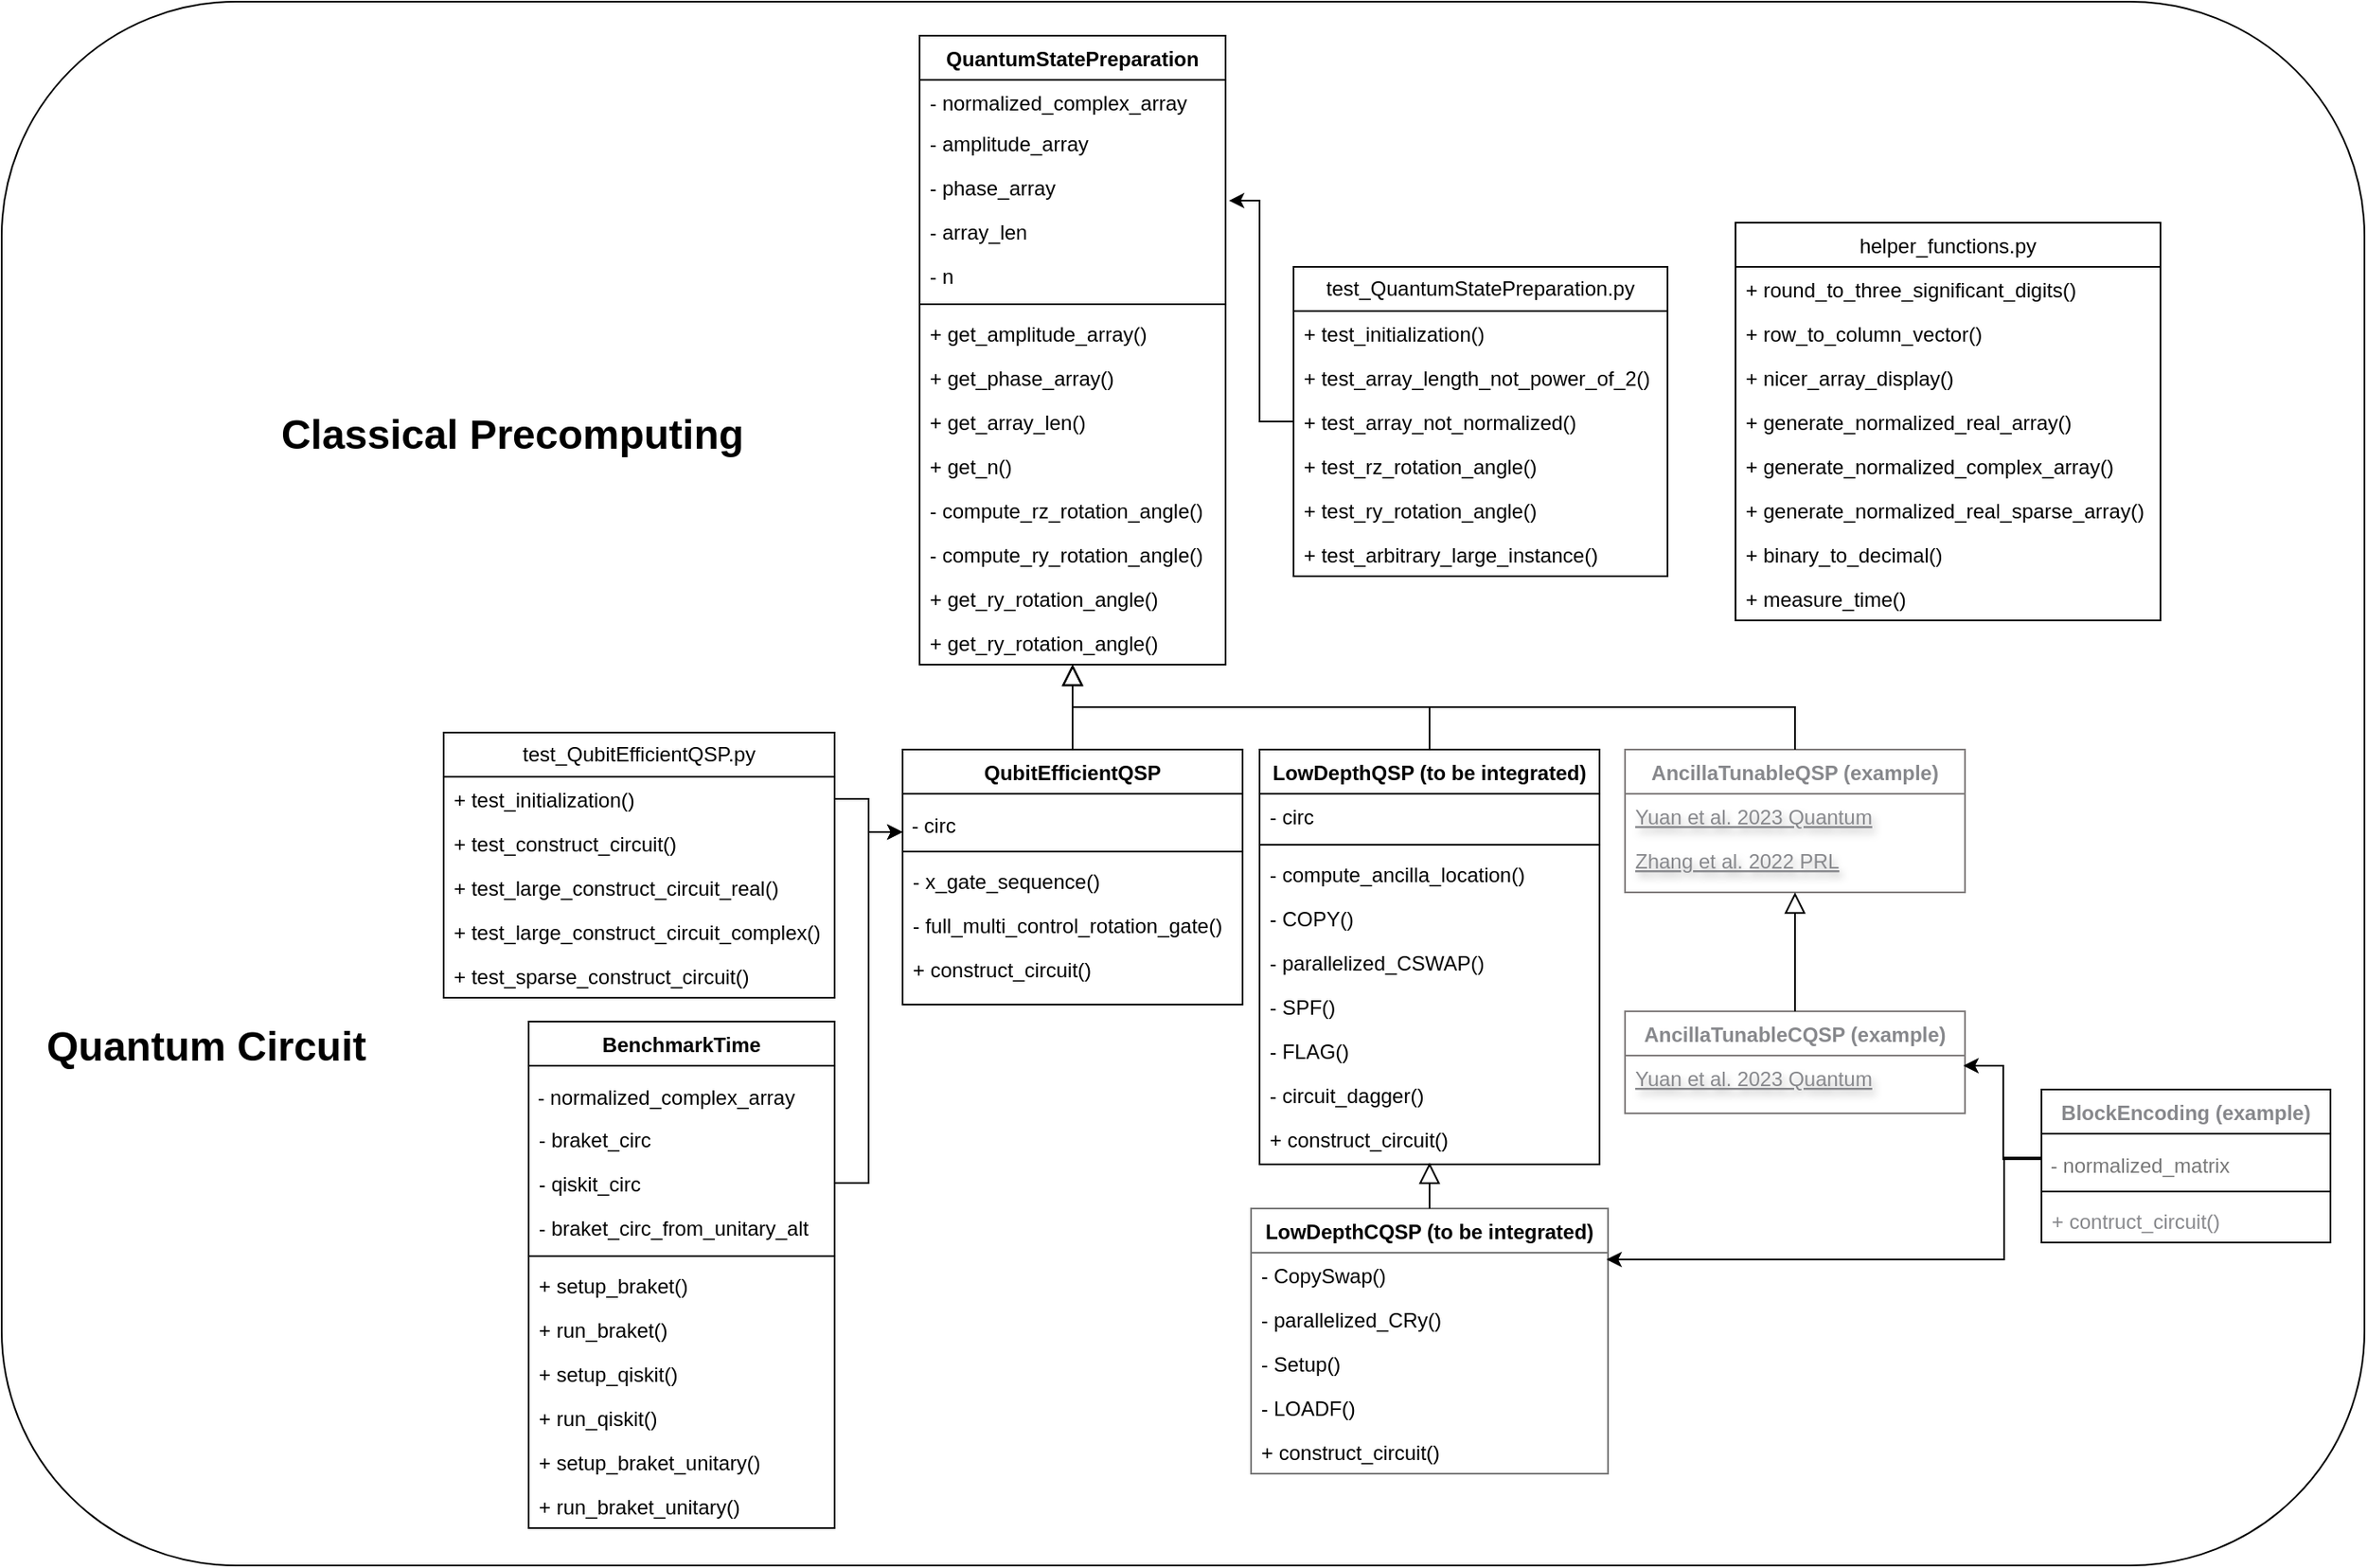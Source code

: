<mxfile version="24.7.7">
  <diagram name="Page-1" id="GDY01lM6-TZ5Yz9KATBe">
    <mxGraphModel dx="2284" dy="708" grid="1" gridSize="10" guides="1" tooltips="1" connect="1" arrows="1" fold="1" page="1" pageScale="1" pageWidth="850" pageHeight="1100" math="0" shadow="0">
      <root>
        <mxCell id="0" />
        <mxCell id="1" parent="0" />
        <mxCell id="MtnFRwJxuhNb7SPrhrji-2" value="" style="rounded=1;whiteSpace=wrap;html=1;" vertex="1" parent="1">
          <mxGeometry x="-310" y="100" width="1390" height="920" as="geometry" />
        </mxCell>
        <mxCell id="JEXR0wBgpwOyjaMerDWv-2" value="QuantumStatePreparation" style="swimlane;fontStyle=1;align=center;verticalAlign=top;childLayout=stackLayout;horizontal=1;startSize=26;horizontalStack=0;resizeParent=1;resizeLast=0;collapsible=1;marginBottom=0;rounded=0;shadow=0;strokeWidth=1;" parent="1" vertex="1">
          <mxGeometry x="230" y="120" width="180" height="370" as="geometry">
            <mxRectangle x="230" y="140" width="160" height="26" as="alternateBounds" />
          </mxGeometry>
        </mxCell>
        <mxCell id="JEXR0wBgpwOyjaMerDWv-3" value="- normalized_complex_array" style="text;align=left;verticalAlign=top;spacingLeft=4;spacingRight=4;overflow=hidden;rotatable=0;points=[[0,0.5],[1,0.5]];portConstraint=eastwest;" parent="JEXR0wBgpwOyjaMerDWv-2" vertex="1">
          <mxGeometry y="26" width="180" height="24" as="geometry" />
        </mxCell>
        <mxCell id="JEXR0wBgpwOyjaMerDWv-4" value="- amplitude_array" style="text;align=left;verticalAlign=top;spacingLeft=4;spacingRight=4;overflow=hidden;rotatable=0;points=[[0,0.5],[1,0.5]];portConstraint=eastwest;rounded=0;shadow=0;html=0;" parent="JEXR0wBgpwOyjaMerDWv-2" vertex="1">
          <mxGeometry y="50" width="180" height="26" as="geometry" />
        </mxCell>
        <mxCell id="JEXR0wBgpwOyjaMerDWv-5" value="- phase_array" style="text;align=left;verticalAlign=top;spacingLeft=4;spacingRight=4;overflow=hidden;rotatable=0;points=[[0,0.5],[1,0.5]];portConstraint=eastwest;rounded=0;shadow=0;html=0;" parent="JEXR0wBgpwOyjaMerDWv-2" vertex="1">
          <mxGeometry y="76" width="180" height="26" as="geometry" />
        </mxCell>
        <mxCell id="JEXR0wBgpwOyjaMerDWv-6" value="- array_len" style="text;align=left;verticalAlign=top;spacingLeft=4;spacingRight=4;overflow=hidden;rotatable=0;points=[[0,0.5],[1,0.5]];portConstraint=eastwest;rounded=0;shadow=0;html=0;" parent="JEXR0wBgpwOyjaMerDWv-2" vertex="1">
          <mxGeometry y="102" width="180" height="26" as="geometry" />
        </mxCell>
        <mxCell id="JEXR0wBgpwOyjaMerDWv-7" value="- n" style="text;align=left;verticalAlign=top;spacingLeft=4;spacingRight=4;overflow=hidden;rotatable=0;points=[[0,0.5],[1,0.5]];portConstraint=eastwest;rounded=0;shadow=0;html=0;" parent="JEXR0wBgpwOyjaMerDWv-2" vertex="1">
          <mxGeometry y="128" width="180" height="26" as="geometry" />
        </mxCell>
        <mxCell id="JEXR0wBgpwOyjaMerDWv-9" value="" style="line;html=1;strokeWidth=1;align=left;verticalAlign=middle;spacingTop=-1;spacingLeft=3;spacingRight=3;rotatable=0;labelPosition=right;points=[];portConstraint=eastwest;" parent="JEXR0wBgpwOyjaMerDWv-2" vertex="1">
          <mxGeometry y="154" width="180" height="8" as="geometry" />
        </mxCell>
        <mxCell id="JEXR0wBgpwOyjaMerDWv-10" value="+ get_amplitude_array()&#xa;" style="text;align=left;verticalAlign=top;spacingLeft=4;spacingRight=4;overflow=hidden;rotatable=0;points=[[0,0.5],[1,0.5]];portConstraint=eastwest;" parent="JEXR0wBgpwOyjaMerDWv-2" vertex="1">
          <mxGeometry y="162" width="180" height="26" as="geometry" />
        </mxCell>
        <mxCell id="JEXR0wBgpwOyjaMerDWv-11" value="+ get_phase_array()" style="text;align=left;verticalAlign=top;spacingLeft=4;spacingRight=4;overflow=hidden;rotatable=0;points=[[0,0.5],[1,0.5]];portConstraint=eastwest;" parent="JEXR0wBgpwOyjaMerDWv-2" vertex="1">
          <mxGeometry y="188" width="180" height="26" as="geometry" />
        </mxCell>
        <mxCell id="JEXR0wBgpwOyjaMerDWv-12" value="+ get_array_len()" style="text;align=left;verticalAlign=top;spacingLeft=4;spacingRight=4;overflow=hidden;rotatable=0;points=[[0,0.5],[1,0.5]];portConstraint=eastwest;" parent="JEXR0wBgpwOyjaMerDWv-2" vertex="1">
          <mxGeometry y="214" width="180" height="26" as="geometry" />
        </mxCell>
        <mxCell id="JEXR0wBgpwOyjaMerDWv-13" value="+ get_n()" style="text;align=left;verticalAlign=top;spacingLeft=4;spacingRight=4;overflow=hidden;rotatable=0;points=[[0,0.5],[1,0.5]];portConstraint=eastwest;" parent="JEXR0wBgpwOyjaMerDWv-2" vertex="1">
          <mxGeometry y="240" width="180" height="26" as="geometry" />
        </mxCell>
        <mxCell id="JEXR0wBgpwOyjaMerDWv-14" value="- compute_rz_rotation_angle()" style="text;align=left;verticalAlign=top;spacingLeft=4;spacingRight=4;overflow=hidden;rotatable=0;points=[[0,0.5],[1,0.5]];portConstraint=eastwest;" parent="JEXR0wBgpwOyjaMerDWv-2" vertex="1">
          <mxGeometry y="266" width="180" height="26" as="geometry" />
        </mxCell>
        <mxCell id="JEXR0wBgpwOyjaMerDWv-15" value="- compute_ry_rotation_angle()" style="text;align=left;verticalAlign=top;spacingLeft=4;spacingRight=4;overflow=hidden;rotatable=0;points=[[0,0.5],[1,0.5]];portConstraint=eastwest;" parent="JEXR0wBgpwOyjaMerDWv-2" vertex="1">
          <mxGeometry y="292" width="180" height="26" as="geometry" />
        </mxCell>
        <mxCell id="JEXR0wBgpwOyjaMerDWv-16" value="+ get_ry_rotation_angle()" style="text;align=left;verticalAlign=top;spacingLeft=4;spacingRight=4;overflow=hidden;rotatable=0;points=[[0,0.5],[1,0.5]];portConstraint=eastwest;" parent="JEXR0wBgpwOyjaMerDWv-2" vertex="1">
          <mxGeometry y="318" width="180" height="26" as="geometry" />
        </mxCell>
        <mxCell id="JEXR0wBgpwOyjaMerDWv-17" value="+ get_ry_rotation_angle()" style="text;align=left;verticalAlign=top;spacingLeft=4;spacingRight=4;overflow=hidden;rotatable=0;points=[[0,0.5],[1,0.5]];portConstraint=eastwest;" parent="JEXR0wBgpwOyjaMerDWv-2" vertex="1">
          <mxGeometry y="344" width="180" height="26" as="geometry" />
        </mxCell>
        <mxCell id="JEXR0wBgpwOyjaMerDWv-22" value="" style="endArrow=block;endSize=10;endFill=0;shadow=0;strokeWidth=1;rounded=0;curved=0;edgeStyle=elbowEdgeStyle;elbow=vertical;" parent="1" target="JEXR0wBgpwOyjaMerDWv-2" edge="1">
          <mxGeometry width="160" relative="1" as="geometry">
            <mxPoint x="320" y="540" as="sourcePoint" />
            <mxPoint x="200" y="203" as="targetPoint" />
          </mxGeometry>
        </mxCell>
        <mxCell id="JEXR0wBgpwOyjaMerDWv-23" value="" style="endArrow=block;endSize=10;endFill=0;shadow=0;strokeWidth=1;rounded=0;curved=0;edgeStyle=elbowEdgeStyle;elbow=vertical;" parent="1" target="JEXR0wBgpwOyjaMerDWv-2" edge="1">
          <mxGeometry width="160" relative="1" as="geometry">
            <mxPoint x="530" y="540" as="sourcePoint" />
            <mxPoint x="310" y="271" as="targetPoint" />
          </mxGeometry>
        </mxCell>
        <mxCell id="JEXR0wBgpwOyjaMerDWv-24" value="BenchmarkTime" style="swimlane;fontStyle=1;align=center;verticalAlign=top;childLayout=stackLayout;horizontal=1;startSize=26;horizontalStack=0;resizeParent=1;resizeLast=0;collapsible=1;marginBottom=0;rounded=0;shadow=0;strokeWidth=1;" parent="1" vertex="1">
          <mxGeometry y="700" width="180" height="298" as="geometry">
            <mxRectangle y="614" width="160" height="26" as="alternateBounds" />
          </mxGeometry>
        </mxCell>
        <mxCell id="JEXR0wBgpwOyjaMerDWv-25" value="&lt;font style=&quot;font-size: 12px; font-weight: normal;&quot;&gt;&amp;nbsp;- normalized_complex_array&lt;/font&gt;" style="text;strokeColor=none;fillColor=none;html=1;fontSize=24;fontStyle=1;verticalAlign=middle;align=left;" parent="JEXR0wBgpwOyjaMerDWv-24" vertex="1">
          <mxGeometry y="26" width="180" height="30" as="geometry" />
        </mxCell>
        <mxCell id="JEXR0wBgpwOyjaMerDWv-26" value="- braket_circ" style="text;align=left;verticalAlign=top;spacingLeft=4;spacingRight=4;overflow=hidden;rotatable=0;points=[[0,0.5],[1,0.5]];portConstraint=eastwest;" parent="JEXR0wBgpwOyjaMerDWv-24" vertex="1">
          <mxGeometry y="56" width="180" height="26" as="geometry" />
        </mxCell>
        <mxCell id="JEXR0wBgpwOyjaMerDWv-27" value="- qiskit_circ" style="text;align=left;verticalAlign=top;spacingLeft=4;spacingRight=4;overflow=hidden;rotatable=0;points=[[0,0.5],[1,0.5]];portConstraint=eastwest;rounded=0;shadow=0;html=0;" parent="JEXR0wBgpwOyjaMerDWv-24" vertex="1">
          <mxGeometry y="82" width="180" height="26" as="geometry" />
        </mxCell>
        <mxCell id="JEXR0wBgpwOyjaMerDWv-28" value="- braket_circ_from_unitary_alt" style="text;align=left;verticalAlign=top;spacingLeft=4;spacingRight=4;overflow=hidden;rotatable=0;points=[[0,0.5],[1,0.5]];portConstraint=eastwest;rounded=0;shadow=0;html=0;" parent="JEXR0wBgpwOyjaMerDWv-24" vertex="1">
          <mxGeometry y="108" width="180" height="26" as="geometry" />
        </mxCell>
        <mxCell id="JEXR0wBgpwOyjaMerDWv-29" value="" style="line;html=1;strokeWidth=1;align=left;verticalAlign=middle;spacingTop=-1;spacingLeft=3;spacingRight=3;rotatable=0;labelPosition=right;points=[];portConstraint=eastwest;" parent="JEXR0wBgpwOyjaMerDWv-24" vertex="1">
          <mxGeometry y="134" width="180" height="8" as="geometry" />
        </mxCell>
        <mxCell id="JEXR0wBgpwOyjaMerDWv-30" value="+ setup_braket()" style="text;align=left;verticalAlign=top;spacingLeft=4;spacingRight=4;overflow=hidden;rotatable=0;points=[[0,0.5],[1,0.5]];portConstraint=eastwest;" parent="JEXR0wBgpwOyjaMerDWv-24" vertex="1">
          <mxGeometry y="142" width="180" height="26" as="geometry" />
        </mxCell>
        <mxCell id="JEXR0wBgpwOyjaMerDWv-31" value="+ run_braket()&#xa;" style="text;align=left;verticalAlign=top;spacingLeft=4;spacingRight=4;overflow=hidden;rotatable=0;points=[[0,0.5],[1,0.5]];portConstraint=eastwest;" parent="JEXR0wBgpwOyjaMerDWv-24" vertex="1">
          <mxGeometry y="168" width="180" height="26" as="geometry" />
        </mxCell>
        <mxCell id="JEXR0wBgpwOyjaMerDWv-32" value="+ setup_qiskit()" style="text;align=left;verticalAlign=top;spacingLeft=4;spacingRight=4;overflow=hidden;rotatable=0;points=[[0,0.5],[1,0.5]];portConstraint=eastwest;" parent="JEXR0wBgpwOyjaMerDWv-24" vertex="1">
          <mxGeometry y="194" width="180" height="26" as="geometry" />
        </mxCell>
        <mxCell id="JEXR0wBgpwOyjaMerDWv-33" value="+ run_qiskit()" style="text;align=left;verticalAlign=top;spacingLeft=4;spacingRight=4;overflow=hidden;rotatable=0;points=[[0,0.5],[1,0.5]];portConstraint=eastwest;" parent="JEXR0wBgpwOyjaMerDWv-24" vertex="1">
          <mxGeometry y="220" width="180" height="26" as="geometry" />
        </mxCell>
        <mxCell id="JEXR0wBgpwOyjaMerDWv-34" value="+ setup_braket_unitary()" style="text;align=left;verticalAlign=top;spacingLeft=4;spacingRight=4;overflow=hidden;rotatable=0;points=[[0,0.5],[1,0.5]];portConstraint=eastwest;" parent="JEXR0wBgpwOyjaMerDWv-24" vertex="1">
          <mxGeometry y="246" width="180" height="26" as="geometry" />
        </mxCell>
        <mxCell id="JEXR0wBgpwOyjaMerDWv-35" value="+ run_braket_unitary()" style="text;align=left;verticalAlign=top;spacingLeft=4;spacingRight=4;overflow=hidden;rotatable=0;points=[[0,0.5],[1,0.5]];portConstraint=eastwest;" parent="JEXR0wBgpwOyjaMerDWv-24" vertex="1">
          <mxGeometry y="272" width="180" height="26" as="geometry" />
        </mxCell>
        <mxCell id="JEXR0wBgpwOyjaMerDWv-44" value="helper_functions.py" style="swimlane;fontStyle=0;align=center;verticalAlign=top;childLayout=stackLayout;horizontal=1;startSize=26;horizontalStack=0;resizeParent=1;resizeLast=0;collapsible=1;marginBottom=0;rounded=0;shadow=0;strokeWidth=1;" parent="1" vertex="1">
          <mxGeometry x="710" y="230" width="250" height="234" as="geometry">
            <mxRectangle x="130" y="380" width="160" height="26" as="alternateBounds" />
          </mxGeometry>
        </mxCell>
        <mxCell id="JEXR0wBgpwOyjaMerDWv-45" value="+ round_to_three_significant_digits()" style="text;align=left;verticalAlign=top;spacingLeft=4;spacingRight=4;overflow=hidden;rotatable=0;points=[[0,0.5],[1,0.5]];portConstraint=eastwest;fontStyle=0" parent="JEXR0wBgpwOyjaMerDWv-44" vertex="1">
          <mxGeometry y="26" width="250" height="26" as="geometry" />
        </mxCell>
        <mxCell id="JEXR0wBgpwOyjaMerDWv-46" value="+ row_to_column_vector()" style="text;align=left;verticalAlign=top;spacingLeft=4;spacingRight=4;overflow=hidden;rotatable=0;points=[[0,0.5],[1,0.5]];portConstraint=eastwest;fontStyle=0" parent="JEXR0wBgpwOyjaMerDWv-44" vertex="1">
          <mxGeometry y="52" width="250" height="26" as="geometry" />
        </mxCell>
        <mxCell id="JEXR0wBgpwOyjaMerDWv-47" value="+ nicer_array_display()" style="text;align=left;verticalAlign=top;spacingLeft=4;spacingRight=4;overflow=hidden;rotatable=0;points=[[0,0.5],[1,0.5]];portConstraint=eastwest;fontStyle=0" parent="JEXR0wBgpwOyjaMerDWv-44" vertex="1">
          <mxGeometry y="78" width="250" height="26" as="geometry" />
        </mxCell>
        <mxCell id="JEXR0wBgpwOyjaMerDWv-48" value="+ generate_normalized_real_array()" style="text;align=left;verticalAlign=top;spacingLeft=4;spacingRight=4;overflow=hidden;rotatable=0;points=[[0,0.5],[1,0.5]];portConstraint=eastwest;" parent="JEXR0wBgpwOyjaMerDWv-44" vertex="1">
          <mxGeometry y="104" width="250" height="26" as="geometry" />
        </mxCell>
        <mxCell id="JEXR0wBgpwOyjaMerDWv-49" value="+ generate_normalized_complex_array()" style="text;align=left;verticalAlign=top;spacingLeft=4;spacingRight=4;overflow=hidden;rotatable=0;points=[[0,0.5],[1,0.5]];portConstraint=eastwest;" parent="JEXR0wBgpwOyjaMerDWv-44" vertex="1">
          <mxGeometry y="130" width="250" height="26" as="geometry" />
        </mxCell>
        <mxCell id="JEXR0wBgpwOyjaMerDWv-50" value="+ generate_normalized_real_sparse_array()" style="text;align=left;verticalAlign=top;spacingLeft=4;spacingRight=4;overflow=hidden;rotatable=0;points=[[0,0.5],[1,0.5]];portConstraint=eastwest;" parent="JEXR0wBgpwOyjaMerDWv-44" vertex="1">
          <mxGeometry y="156" width="250" height="26" as="geometry" />
        </mxCell>
        <mxCell id="JEXR0wBgpwOyjaMerDWv-51" value="+ binary_to_decimal()" style="text;align=left;verticalAlign=top;spacingLeft=4;spacingRight=4;overflow=hidden;rotatable=0;points=[[0,0.5],[1,0.5]];portConstraint=eastwest;" parent="JEXR0wBgpwOyjaMerDWv-44" vertex="1">
          <mxGeometry y="182" width="250" height="26" as="geometry" />
        </mxCell>
        <mxCell id="JEXR0wBgpwOyjaMerDWv-52" value="+ measure_time()" style="text;align=left;verticalAlign=top;spacingLeft=4;spacingRight=4;overflow=hidden;rotatable=0;points=[[0,0.5],[1,0.5]];portConstraint=eastwest;" parent="JEXR0wBgpwOyjaMerDWv-44" vertex="1">
          <mxGeometry y="208" width="250" height="26" as="geometry" />
        </mxCell>
        <mxCell id="JEXR0wBgpwOyjaMerDWv-53" style="edgeStyle=orthogonalEdgeStyle;rounded=0;orthogonalLoop=1;jettySize=auto;html=1;exitX=1;exitY=0.5;exitDx=0;exitDy=0;entryX=0;entryY=0.75;entryDx=0;entryDy=0;" parent="1" source="JEXR0wBgpwOyjaMerDWv-27" target="JEXR0wBgpwOyjaMerDWv-86" edge="1">
          <mxGeometry relative="1" as="geometry">
            <mxPoint x="220" y="579" as="targetPoint" />
          </mxGeometry>
        </mxCell>
        <mxCell id="JEXR0wBgpwOyjaMerDWv-54" value="AncillaTunableQSP (example)" style="swimlane;fontStyle=1;align=center;verticalAlign=top;childLayout=stackLayout;horizontal=1;startSize=26;horizontalStack=0;resizeParent=1;resizeLast=0;collapsible=1;marginBottom=0;rounded=0;shadow=0;strokeWidth=1;strokeColor=#817d7d;fontColor=#87888c;" parent="1" vertex="1">
          <mxGeometry x="645" y="540" width="200" height="84" as="geometry">
            <mxRectangle x="130" y="380" width="160" height="26" as="alternateBounds" />
          </mxGeometry>
        </mxCell>
        <mxCell id="JEXR0wBgpwOyjaMerDWv-55" value="Yuan et al. 2023 Quantum" style="text;align=left;verticalAlign=top;spacingLeft=4;spacingRight=4;overflow=hidden;rotatable=0;points=[[0,0.5],[1,0.5]];portConstraint=eastwest;fontStyle=4;textShadow=1;fontColor=#87888c;" parent="JEXR0wBgpwOyjaMerDWv-54" vertex="1">
          <mxGeometry y="26" width="200" height="26" as="geometry" />
        </mxCell>
        <mxCell id="JEXR0wBgpwOyjaMerDWv-56" value="Zhang et al. 2022 PRL" style="text;align=left;verticalAlign=top;spacingLeft=4;spacingRight=4;overflow=hidden;rotatable=0;points=[[0,0.5],[1,0.5]];portConstraint=eastwest;fontColor=#87888c;textShadow=1;fontStyle=4" parent="JEXR0wBgpwOyjaMerDWv-54" vertex="1">
          <mxGeometry y="52" width="200" height="26" as="geometry" />
        </mxCell>
        <mxCell id="JEXR0wBgpwOyjaMerDWv-57" value="" style="endArrow=block;endSize=10;endFill=0;shadow=0;strokeWidth=1;rounded=0;curved=0;edgeStyle=elbowEdgeStyle;elbow=vertical;exitX=0.5;exitY=0;exitDx=0;exitDy=0;" parent="1" source="JEXR0wBgpwOyjaMerDWv-54" edge="1">
          <mxGeometry width="160" relative="1" as="geometry">
            <mxPoint x="400" y="566" as="sourcePoint" />
            <mxPoint x="320" y="490" as="targetPoint" />
          </mxGeometry>
        </mxCell>
        <mxCell id="JEXR0wBgpwOyjaMerDWv-62" value="test_QubitEfficientQSP.py" style="swimlane;fontStyle=0;childLayout=stackLayout;horizontal=1;startSize=26;fillColor=none;horizontalStack=0;resizeParent=1;resizeParentMax=0;resizeLast=0;collapsible=1;marginBottom=0;whiteSpace=wrap;html=1;" parent="1" vertex="1">
          <mxGeometry x="-50" y="530" width="230" height="156" as="geometry" />
        </mxCell>
        <mxCell id="JEXR0wBgpwOyjaMerDWv-63" value="+ test_initialization()" style="text;strokeColor=none;fillColor=none;align=left;verticalAlign=top;spacingLeft=4;spacingRight=4;overflow=hidden;rotatable=0;points=[[0,0.5],[1,0.5]];portConstraint=eastwest;whiteSpace=wrap;html=1;" parent="JEXR0wBgpwOyjaMerDWv-62" vertex="1">
          <mxGeometry y="26" width="230" height="26" as="geometry" />
        </mxCell>
        <mxCell id="JEXR0wBgpwOyjaMerDWv-109" value="+ test_construct_circuit()" style="text;strokeColor=none;fillColor=none;align=left;verticalAlign=top;spacingLeft=4;spacingRight=4;overflow=hidden;rotatable=0;points=[[0,0.5],[1,0.5]];portConstraint=eastwest;whiteSpace=wrap;html=1;" parent="JEXR0wBgpwOyjaMerDWv-62" vertex="1">
          <mxGeometry y="52" width="230" height="26" as="geometry" />
        </mxCell>
        <mxCell id="JEXR0wBgpwOyjaMerDWv-110" value="+&amp;nbsp;test_large_construct_circuit_real()" style="text;strokeColor=none;fillColor=none;align=left;verticalAlign=top;spacingLeft=4;spacingRight=4;overflow=hidden;rotatable=0;points=[[0,0.5],[1,0.5]];portConstraint=eastwest;whiteSpace=wrap;html=1;" parent="JEXR0wBgpwOyjaMerDWv-62" vertex="1">
          <mxGeometry y="78" width="230" height="26" as="geometry" />
        </mxCell>
        <mxCell id="JEXR0wBgpwOyjaMerDWv-111" value="+ test_large_construct_circuit_complex()" style="text;strokeColor=none;fillColor=none;align=left;verticalAlign=top;spacingLeft=4;spacingRight=4;overflow=hidden;rotatable=0;points=[[0,0.5],[1,0.5]];portConstraint=eastwest;whiteSpace=wrap;html=1;" parent="JEXR0wBgpwOyjaMerDWv-62" vertex="1">
          <mxGeometry y="104" width="230" height="26" as="geometry" />
        </mxCell>
        <mxCell id="JEXR0wBgpwOyjaMerDWv-64" value="+&amp;nbsp;test_sparse_construct_circuit()" style="text;strokeColor=none;fillColor=none;align=left;verticalAlign=top;spacingLeft=4;spacingRight=4;overflow=hidden;rotatable=0;points=[[0,0.5],[1,0.5]];portConstraint=eastwest;whiteSpace=wrap;html=1;" parent="JEXR0wBgpwOyjaMerDWv-62" vertex="1">
          <mxGeometry y="130" width="230" height="26" as="geometry" />
        </mxCell>
        <mxCell id="JEXR0wBgpwOyjaMerDWv-65" style="edgeStyle=orthogonalEdgeStyle;rounded=0;orthogonalLoop=1;jettySize=auto;html=1;exitX=1;exitY=0.5;exitDx=0;exitDy=0;entryX=0;entryY=0.75;entryDx=0;entryDy=0;" parent="1" source="JEXR0wBgpwOyjaMerDWv-63" target="JEXR0wBgpwOyjaMerDWv-86" edge="1">
          <mxGeometry relative="1" as="geometry">
            <mxPoint x="220" y="579" as="targetPoint" />
          </mxGeometry>
        </mxCell>
        <mxCell id="JEXR0wBgpwOyjaMerDWv-66" style="edgeStyle=orthogonalEdgeStyle;rounded=0;orthogonalLoop=1;jettySize=auto;html=1;exitX=0;exitY=0.5;exitDx=0;exitDy=0;entryX=1.011;entryY=0.808;entryDx=0;entryDy=0;entryPerimeter=0;" parent="1" source="JEXR0wBgpwOyjaMerDWv-105" target="JEXR0wBgpwOyjaMerDWv-5" edge="1">
          <mxGeometry relative="1" as="geometry">
            <mxPoint x="450" y="289" as="sourcePoint" />
          </mxGeometry>
        </mxCell>
        <mxCell id="JEXR0wBgpwOyjaMerDWv-67" value="Classical Precomputing" style="text;strokeColor=none;fillColor=none;html=1;fontSize=24;fontStyle=1;verticalAlign=middle;align=center;" parent="1" vertex="1">
          <mxGeometry x="-160" y="340" width="300" height="30" as="geometry" />
        </mxCell>
        <mxCell id="JEXR0wBgpwOyjaMerDWv-68" value="Quantum Circuit" style="text;strokeColor=none;fillColor=none;html=1;fontSize=24;fontStyle=1;verticalAlign=middle;align=center;" parent="1" vertex="1">
          <mxGeometry x="-280" y="700" width="180" height="30" as="geometry" />
        </mxCell>
        <mxCell id="JEXR0wBgpwOyjaMerDWv-69" value="LowDepthCQSP (to be integrated)" style="swimlane;fontStyle=1;align=center;verticalAlign=top;childLayout=stackLayout;horizontal=1;startSize=26;horizontalStack=0;resizeParent=1;resizeLast=0;collapsible=1;marginBottom=0;rounded=0;shadow=0;strokeWidth=1;strokeColor=#787878;fontColor=#000000;" parent="1" vertex="1">
          <mxGeometry x="425" y="810" width="210" height="156" as="geometry">
            <mxRectangle x="130" y="380" width="160" height="26" as="alternateBounds" />
          </mxGeometry>
        </mxCell>
        <mxCell id="MtnFRwJxuhNb7SPrhrji-1" value="- CopySwap()" style="text;align=left;verticalAlign=top;spacingLeft=4;spacingRight=4;overflow=hidden;rotatable=0;points=[[0,0.5],[1,0.5]];portConstraint=eastwest;fontColor=#000000;" vertex="1" parent="JEXR0wBgpwOyjaMerDWv-69">
          <mxGeometry y="26" width="210" height="26" as="geometry" />
        </mxCell>
        <mxCell id="JEXR0wBgpwOyjaMerDWv-70" value="- parallelized_CRy()" style="text;align=left;verticalAlign=top;spacingLeft=4;spacingRight=4;overflow=hidden;rotatable=0;points=[[0,0.5],[1,0.5]];portConstraint=eastwest;fontColor=#000000;" parent="JEXR0wBgpwOyjaMerDWv-69" vertex="1">
          <mxGeometry y="52" width="210" height="26" as="geometry" />
        </mxCell>
        <mxCell id="JEXR0wBgpwOyjaMerDWv-71" value="- Setup()" style="text;align=left;verticalAlign=top;spacingLeft=4;spacingRight=4;overflow=hidden;rotatable=0;points=[[0,0.5],[1,0.5]];portConstraint=eastwest;fontColor=#000000;" parent="JEXR0wBgpwOyjaMerDWv-69" vertex="1">
          <mxGeometry y="78" width="210" height="26" as="geometry" />
        </mxCell>
        <mxCell id="JEXR0wBgpwOyjaMerDWv-72" value="- LOADF()" style="text;align=left;verticalAlign=top;spacingLeft=4;spacingRight=4;overflow=hidden;rotatable=0;points=[[0,0.5],[1,0.5]];portConstraint=eastwest;fontColor=#000000;" parent="JEXR0wBgpwOyjaMerDWv-69" vertex="1">
          <mxGeometry y="104" width="210" height="26" as="geometry" />
        </mxCell>
        <mxCell id="JEXR0wBgpwOyjaMerDWv-73" value="+ construct_circuit()" style="text;align=left;verticalAlign=top;spacingLeft=4;spacingRight=4;overflow=hidden;rotatable=0;points=[[0,0.5],[1,0.5]];portConstraint=eastwest;fontColor=#000000;" parent="JEXR0wBgpwOyjaMerDWv-69" vertex="1">
          <mxGeometry y="130" width="210" height="26" as="geometry" />
        </mxCell>
        <mxCell id="JEXR0wBgpwOyjaMerDWv-74" value="" style="endArrow=block;endSize=10;endFill=0;shadow=0;strokeWidth=1;rounded=0;curved=0;edgeStyle=elbowEdgeStyle;elbow=vertical;exitX=0.5;exitY=0;exitDx=0;exitDy=0;entryX=0.5;entryY=1.038;entryDx=0;entryDy=0;entryPerimeter=0;" parent="1" source="JEXR0wBgpwOyjaMerDWv-69" target="7K-NFNIiHVhApNGAs9rh-12" edge="1">
          <mxGeometry width="160" relative="1" as="geometry">
            <mxPoint x="530" y="814" as="sourcePoint" />
            <mxPoint x="530" y="790" as="targetPoint" />
          </mxGeometry>
        </mxCell>
        <mxCell id="JEXR0wBgpwOyjaMerDWv-75" value="BlockEncoding (example)" style="swimlane;fontStyle=1;align=center;verticalAlign=top;childLayout=stackLayout;horizontal=1;startSize=26;horizontalStack=0;resizeParent=1;resizeLast=0;collapsible=1;marginBottom=0;rounded=0;shadow=0;strokeWidth=1;fontColor=#87888c;" parent="1" vertex="1">
          <mxGeometry x="890" y="740" width="170" height="90" as="geometry">
            <mxRectangle y="614" width="160" height="26" as="alternateBounds" />
          </mxGeometry>
        </mxCell>
        <mxCell id="JEXR0wBgpwOyjaMerDWv-76" value="&lt;font color=&quot;#787878&quot; style=&quot;font-size: 12px; font-weight: normal;&quot;&gt;&amp;nbsp;- normalized_matrix&lt;/font&gt;" style="text;strokeColor=none;fillColor=none;html=1;fontSize=24;fontStyle=1;verticalAlign=middle;align=left;" parent="JEXR0wBgpwOyjaMerDWv-75" vertex="1">
          <mxGeometry y="26" width="170" height="30" as="geometry" />
        </mxCell>
        <mxCell id="JEXR0wBgpwOyjaMerDWv-77" value="" style="line;html=1;strokeWidth=1;align=left;verticalAlign=middle;spacingTop=-1;spacingLeft=3;spacingRight=3;rotatable=0;labelPosition=right;points=[];portConstraint=eastwest;" parent="JEXR0wBgpwOyjaMerDWv-75" vertex="1">
          <mxGeometry y="56" width="170" height="8" as="geometry" />
        </mxCell>
        <mxCell id="JEXR0wBgpwOyjaMerDWv-78" value="+ contruct_circuit()" style="text;align=left;verticalAlign=top;spacingLeft=4;spacingRight=4;overflow=hidden;rotatable=0;points=[[0,0.5],[1,0.5]];portConstraint=eastwest;fontColor=#87888c;" parent="JEXR0wBgpwOyjaMerDWv-75" vertex="1">
          <mxGeometry y="64" width="170" height="26" as="geometry" />
        </mxCell>
        <mxCell id="JEXR0wBgpwOyjaMerDWv-79" value="AncillaTunableCQSP (example)" style="swimlane;fontStyle=1;align=center;verticalAlign=top;childLayout=stackLayout;horizontal=1;startSize=26;horizontalStack=0;resizeParent=1;resizeLast=0;collapsible=1;marginBottom=0;rounded=0;shadow=0;strokeWidth=1;strokeColor=#817d7d;fontColor=#87888c;" parent="1" vertex="1">
          <mxGeometry x="645" y="694" width="200" height="60" as="geometry">
            <mxRectangle x="130" y="380" width="160" height="26" as="alternateBounds" />
          </mxGeometry>
        </mxCell>
        <mxCell id="JEXR0wBgpwOyjaMerDWv-80" value="Yuan et al. 2023 Quantum" style="text;align=left;verticalAlign=top;spacingLeft=4;spacingRight=4;overflow=hidden;rotatable=0;points=[[0,0.5],[1,0.5]];portConstraint=eastwest;fontStyle=4;textShadow=1;fontColor=#87888c;" parent="JEXR0wBgpwOyjaMerDWv-79" vertex="1">
          <mxGeometry y="26" width="200" height="26" as="geometry" />
        </mxCell>
        <mxCell id="JEXR0wBgpwOyjaMerDWv-81" value="" style="endArrow=block;endSize=10;endFill=0;shadow=0;strokeWidth=1;rounded=0;curved=0;edgeStyle=elbowEdgeStyle;elbow=vertical;entryX=0.5;entryY=1;entryDx=0;entryDy=0;exitX=0.5;exitY=0;exitDx=0;exitDy=0;" parent="1" source="JEXR0wBgpwOyjaMerDWv-79" target="JEXR0wBgpwOyjaMerDWv-54" edge="1">
          <mxGeometry width="160" relative="1" as="geometry">
            <mxPoint x="740" y="664" as="sourcePoint" />
            <mxPoint x="330" y="500" as="targetPoint" />
          </mxGeometry>
        </mxCell>
        <mxCell id="JEXR0wBgpwOyjaMerDWv-82" style="edgeStyle=orthogonalEdgeStyle;rounded=0;orthogonalLoop=1;jettySize=auto;html=1;exitX=0;exitY=0.5;exitDx=0;exitDy=0;entryX=0.995;entryY=0.231;entryDx=0;entryDy=0;entryPerimeter=0;" parent="1" source="JEXR0wBgpwOyjaMerDWv-76" target="JEXR0wBgpwOyjaMerDWv-80" edge="1">
          <mxGeometry relative="1" as="geometry">
            <mxPoint x="750" y="978" as="sourcePoint" />
            <mxPoint x="790" y="874" as="targetPoint" />
          </mxGeometry>
        </mxCell>
        <mxCell id="JEXR0wBgpwOyjaMerDWv-83" style="edgeStyle=orthogonalEdgeStyle;rounded=0;orthogonalLoop=1;jettySize=auto;html=1;entryX=1.005;entryY=0.115;entryDx=0;entryDy=0;entryPerimeter=0;exitX=0;exitY=0.5;exitDx=0;exitDy=0;" parent="1" source="JEXR0wBgpwOyjaMerDWv-76" edge="1">
          <mxGeometry relative="1" as="geometry">
            <mxPoint x="888" y="775" as="sourcePoint" />
            <mxPoint x="634.05" y="839.99" as="targetPoint" />
            <Array as="points">
              <mxPoint x="890" y="780" />
              <mxPoint x="868" y="780" />
              <mxPoint x="868" y="840" />
            </Array>
          </mxGeometry>
        </mxCell>
        <mxCell id="JEXR0wBgpwOyjaMerDWv-85" value="QubitEfficientQSP" style="swimlane;fontStyle=1;align=center;verticalAlign=top;childLayout=stackLayout;horizontal=1;startSize=26;horizontalStack=0;resizeParent=1;resizeLast=0;collapsible=1;marginBottom=0;rounded=0;shadow=0;strokeWidth=1;" parent="1" vertex="1">
          <mxGeometry x="220" y="540" width="200" height="150" as="geometry">
            <mxRectangle y="614" width="160" height="26" as="alternateBounds" />
          </mxGeometry>
        </mxCell>
        <mxCell id="JEXR0wBgpwOyjaMerDWv-86" value="&lt;font style=&quot;font-size: 12px; font-weight: normal;&quot;&gt;&amp;nbsp;- circ&lt;/font&gt;" style="text;strokeColor=none;fillColor=none;html=1;fontSize=24;fontStyle=1;verticalAlign=middle;align=left;" parent="JEXR0wBgpwOyjaMerDWv-85" vertex="1">
          <mxGeometry y="26" width="200" height="30" as="geometry" />
        </mxCell>
        <mxCell id="JEXR0wBgpwOyjaMerDWv-90" value="" style="line;html=1;strokeWidth=1;align=left;verticalAlign=middle;spacingTop=-1;spacingLeft=3;spacingRight=3;rotatable=0;labelPosition=right;points=[];portConstraint=eastwest;" parent="JEXR0wBgpwOyjaMerDWv-85" vertex="1">
          <mxGeometry y="56" width="200" height="8" as="geometry" />
        </mxCell>
        <mxCell id="JEXR0wBgpwOyjaMerDWv-91" value="- x_gate_sequence()" style="text;align=left;verticalAlign=top;spacingLeft=4;spacingRight=4;overflow=hidden;rotatable=0;points=[[0,0.5],[1,0.5]];portConstraint=eastwest;" parent="JEXR0wBgpwOyjaMerDWv-85" vertex="1">
          <mxGeometry y="64" width="200" height="26" as="geometry" />
        </mxCell>
        <mxCell id="JEXR0wBgpwOyjaMerDWv-92" value="- full_multi_control_rotation_gate()&#xa;" style="text;align=left;verticalAlign=top;spacingLeft=4;spacingRight=4;overflow=hidden;rotatable=0;points=[[0,0.5],[1,0.5]];portConstraint=eastwest;" parent="JEXR0wBgpwOyjaMerDWv-85" vertex="1">
          <mxGeometry y="90" width="200" height="26" as="geometry" />
        </mxCell>
        <mxCell id="JEXR0wBgpwOyjaMerDWv-93" value="+ construct_circuit()" style="text;align=left;verticalAlign=top;spacingLeft=4;spacingRight=4;overflow=hidden;rotatable=0;points=[[0,0.5],[1,0.5]];portConstraint=eastwest;" parent="JEXR0wBgpwOyjaMerDWv-85" vertex="1">
          <mxGeometry y="116" width="200" height="26" as="geometry" />
        </mxCell>
        <mxCell id="JEXR0wBgpwOyjaMerDWv-101" value="test_QuantumStatePreparation.py" style="swimlane;fontStyle=0;childLayout=stackLayout;horizontal=1;startSize=26;fillColor=none;horizontalStack=0;resizeParent=1;resizeParentMax=0;resizeLast=0;collapsible=1;marginBottom=0;whiteSpace=wrap;html=1;" parent="1" vertex="1">
          <mxGeometry x="450" y="256" width="220" height="182" as="geometry" />
        </mxCell>
        <mxCell id="JEXR0wBgpwOyjaMerDWv-102" value="+ test_initialization()" style="text;strokeColor=none;fillColor=none;align=left;verticalAlign=top;spacingLeft=4;spacingRight=4;overflow=hidden;rotatable=0;points=[[0,0.5],[1,0.5]];portConstraint=eastwest;whiteSpace=wrap;html=1;" parent="JEXR0wBgpwOyjaMerDWv-101" vertex="1">
          <mxGeometry y="26" width="220" height="26" as="geometry" />
        </mxCell>
        <mxCell id="JEXR0wBgpwOyjaMerDWv-104" value="+&amp;nbsp;test_array_length_not_power_of_2()" style="text;strokeColor=none;fillColor=none;align=left;verticalAlign=top;spacingLeft=4;spacingRight=4;overflow=hidden;rotatable=0;points=[[0,0.5],[1,0.5]];portConstraint=eastwest;whiteSpace=wrap;html=1;" parent="JEXR0wBgpwOyjaMerDWv-101" vertex="1">
          <mxGeometry y="52" width="220" height="26" as="geometry" />
        </mxCell>
        <mxCell id="JEXR0wBgpwOyjaMerDWv-105" value="+ test_array_not_normalized()" style="text;strokeColor=none;fillColor=none;align=left;verticalAlign=top;spacingLeft=4;spacingRight=4;overflow=hidden;rotatable=0;points=[[0,0.5],[1,0.5]];portConstraint=eastwest;whiteSpace=wrap;html=1;" parent="JEXR0wBgpwOyjaMerDWv-101" vertex="1">
          <mxGeometry y="78" width="220" height="26" as="geometry" />
        </mxCell>
        <mxCell id="JEXR0wBgpwOyjaMerDWv-106" value="+ test_rz_rotation_angle()" style="text;strokeColor=none;fillColor=none;align=left;verticalAlign=top;spacingLeft=4;spacingRight=4;overflow=hidden;rotatable=0;points=[[0,0.5],[1,0.5]];portConstraint=eastwest;whiteSpace=wrap;html=1;" parent="JEXR0wBgpwOyjaMerDWv-101" vertex="1">
          <mxGeometry y="104" width="220" height="26" as="geometry" />
        </mxCell>
        <mxCell id="JEXR0wBgpwOyjaMerDWv-107" value="+ test_ry_rotation_angle()" style="text;strokeColor=none;fillColor=none;align=left;verticalAlign=top;spacingLeft=4;spacingRight=4;overflow=hidden;rotatable=0;points=[[0,0.5],[1,0.5]];portConstraint=eastwest;whiteSpace=wrap;html=1;" parent="JEXR0wBgpwOyjaMerDWv-101" vertex="1">
          <mxGeometry y="130" width="220" height="26" as="geometry" />
        </mxCell>
        <mxCell id="JEXR0wBgpwOyjaMerDWv-103" value="+ test_arbitrary_large_instance()" style="text;strokeColor=none;fillColor=none;align=left;verticalAlign=top;spacingLeft=4;spacingRight=4;overflow=hidden;rotatable=0;points=[[0,0.5],[1,0.5]];portConstraint=eastwest;whiteSpace=wrap;html=1;" parent="JEXR0wBgpwOyjaMerDWv-101" vertex="1">
          <mxGeometry y="156" width="220" height="26" as="geometry" />
        </mxCell>
        <mxCell id="7K-NFNIiHVhApNGAs9rh-1" value="LowDepthQSP (to be integrated)" style="swimlane;fontStyle=1;align=center;verticalAlign=top;childLayout=stackLayout;horizontal=1;startSize=26;horizontalStack=0;resizeParent=1;resizeLast=0;collapsible=1;marginBottom=0;rounded=0;shadow=0;strokeWidth=1;" parent="1" vertex="1">
          <mxGeometry x="430" y="540" width="200" height="244" as="geometry">
            <mxRectangle y="614" width="160" height="26" as="alternateBounds" />
          </mxGeometry>
        </mxCell>
        <mxCell id="7K-NFNIiHVhApNGAs9rh-5" value="- circ" style="text;align=left;verticalAlign=top;spacingLeft=4;spacingRight=4;overflow=hidden;rotatable=0;points=[[0,0.5],[1,0.5]];portConstraint=eastwest;rounded=0;shadow=0;html=0;" parent="7K-NFNIiHVhApNGAs9rh-1" vertex="1">
          <mxGeometry y="26" width="200" height="26" as="geometry" />
        </mxCell>
        <mxCell id="7K-NFNIiHVhApNGAs9rh-6" value="" style="line;html=1;strokeWidth=1;align=left;verticalAlign=middle;spacingTop=-1;spacingLeft=3;spacingRight=3;rotatable=0;labelPosition=right;points=[];portConstraint=eastwest;" parent="7K-NFNIiHVhApNGAs9rh-1" vertex="1">
          <mxGeometry y="52" width="200" height="8" as="geometry" />
        </mxCell>
        <mxCell id="7K-NFNIiHVhApNGAs9rh-7" value="- compute_ancilla_location()" style="text;align=left;verticalAlign=top;spacingLeft=4;spacingRight=4;overflow=hidden;rotatable=0;points=[[0,0.5],[1,0.5]];portConstraint=eastwest;" parent="7K-NFNIiHVhApNGAs9rh-1" vertex="1">
          <mxGeometry y="60" width="200" height="26" as="geometry" />
        </mxCell>
        <mxCell id="7K-NFNIiHVhApNGAs9rh-8" value="- COPY()&#xa;" style="text;align=left;verticalAlign=top;spacingLeft=4;spacingRight=4;overflow=hidden;rotatable=0;points=[[0,0.5],[1,0.5]];portConstraint=eastwest;" parent="7K-NFNIiHVhApNGAs9rh-1" vertex="1">
          <mxGeometry y="86" width="200" height="26" as="geometry" />
        </mxCell>
        <mxCell id="7K-NFNIiHVhApNGAs9rh-9" value="- parallelized_CSWAP()" style="text;align=left;verticalAlign=top;spacingLeft=4;spacingRight=4;overflow=hidden;rotatable=0;points=[[0,0.5],[1,0.5]];portConstraint=eastwest;" parent="7K-NFNIiHVhApNGAs9rh-1" vertex="1">
          <mxGeometry y="112" width="200" height="26" as="geometry" />
        </mxCell>
        <mxCell id="7K-NFNIiHVhApNGAs9rh-10" value="- SPF()" style="text;align=left;verticalAlign=top;spacingLeft=4;spacingRight=4;overflow=hidden;rotatable=0;points=[[0,0.5],[1,0.5]];portConstraint=eastwest;" parent="7K-NFNIiHVhApNGAs9rh-1" vertex="1">
          <mxGeometry y="138" width="200" height="26" as="geometry" />
        </mxCell>
        <mxCell id="7K-NFNIiHVhApNGAs9rh-11" value="- FLAG()" style="text;align=left;verticalAlign=top;spacingLeft=4;spacingRight=4;overflow=hidden;rotatable=0;points=[[0,0.5],[1,0.5]];portConstraint=eastwest;" parent="7K-NFNIiHVhApNGAs9rh-1" vertex="1">
          <mxGeometry y="164" width="200" height="26" as="geometry" />
        </mxCell>
        <mxCell id="7K-NFNIiHVhApNGAs9rh-15" value="- circuit_dagger()" style="text;align=left;verticalAlign=top;spacingLeft=4;spacingRight=4;overflow=hidden;rotatable=0;points=[[0,0.5],[1,0.5]];portConstraint=eastwest;" parent="7K-NFNIiHVhApNGAs9rh-1" vertex="1">
          <mxGeometry y="190" width="200" height="26" as="geometry" />
        </mxCell>
        <mxCell id="7K-NFNIiHVhApNGAs9rh-12" value="+ construct_circuit()" style="text;align=left;verticalAlign=top;spacingLeft=4;spacingRight=4;overflow=hidden;rotatable=0;points=[[0,0.5],[1,0.5]];portConstraint=eastwest;" parent="7K-NFNIiHVhApNGAs9rh-1" vertex="1">
          <mxGeometry y="216" width="200" height="26" as="geometry" />
        </mxCell>
      </root>
    </mxGraphModel>
  </diagram>
</mxfile>
